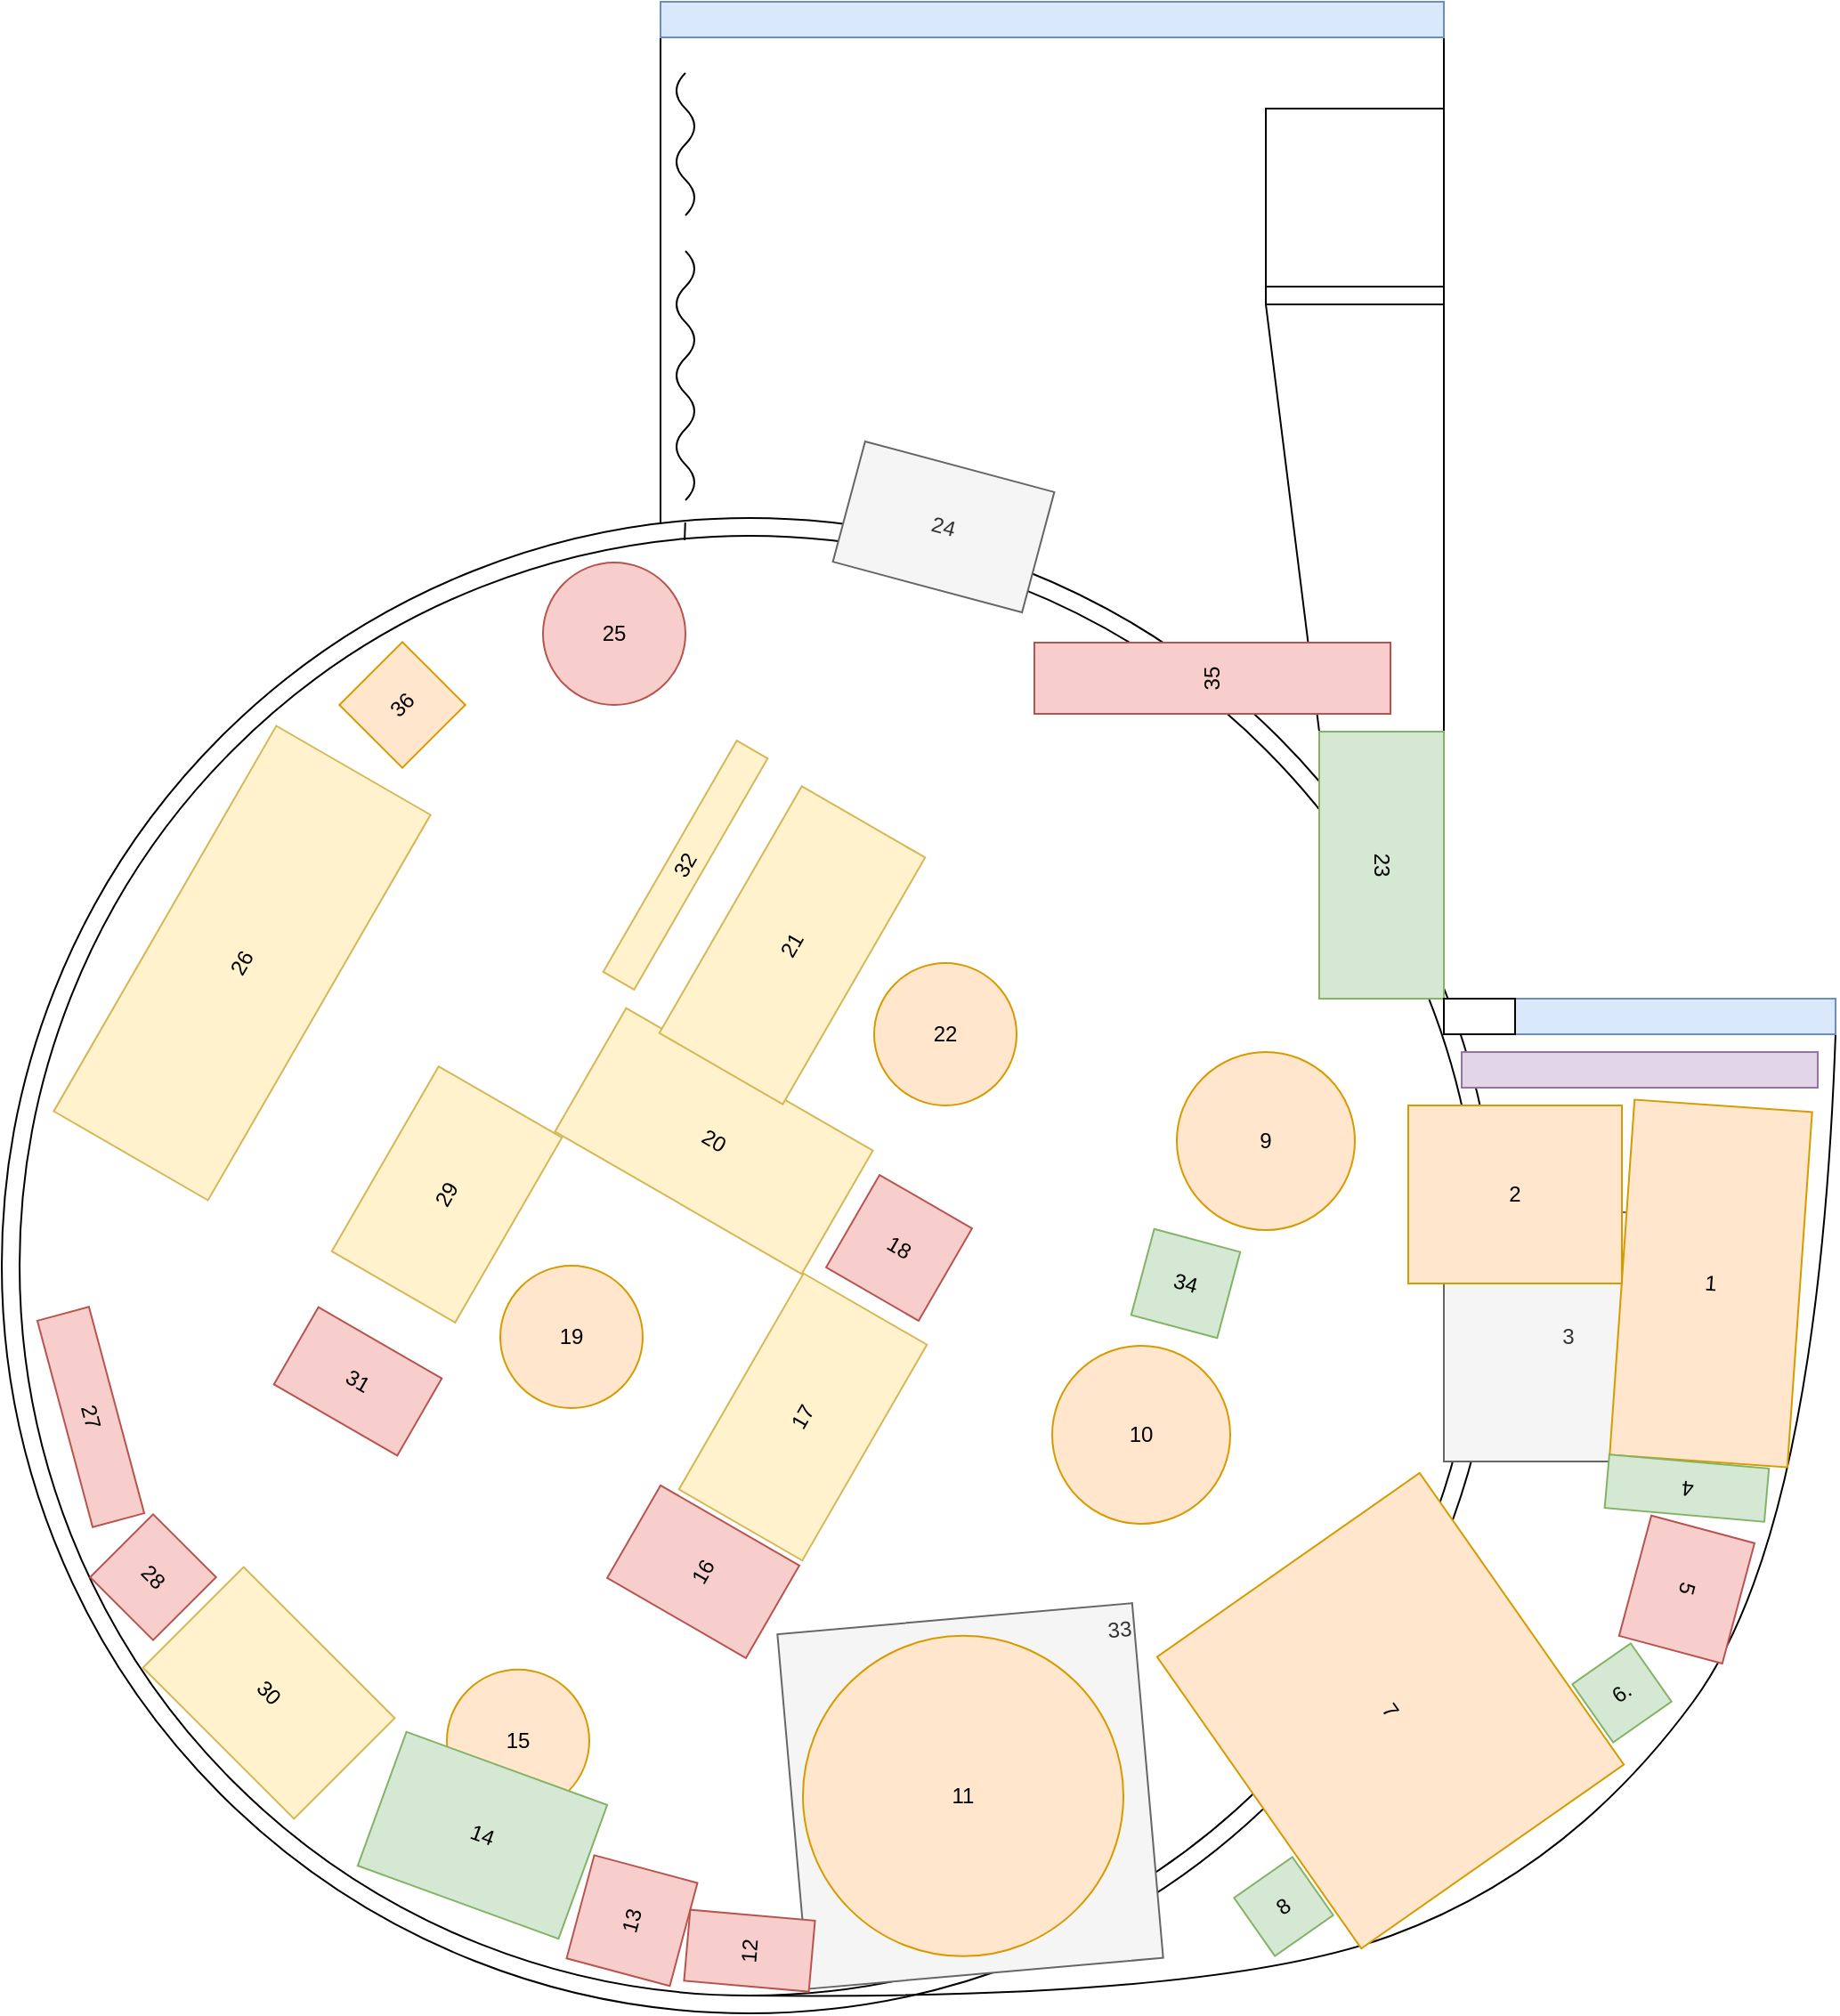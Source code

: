 <mxfile version="23.1.5" type="device">
  <diagram name="Page-1" id="QEGEIfdbJsdVj-Z1kgoe">
    <mxGraphModel dx="1514" dy="2267" grid="1" gridSize="10" guides="1" tooltips="1" connect="1" arrows="1" fold="1" page="1" pageScale="1" pageWidth="827" pageHeight="1169" math="0" shadow="0">
      <root>
        <mxCell id="0" />
        <mxCell id="1" parent="0" />
        <mxCell id="vG42X3gjWeg6bdhdIkWt-4" value="" style="rounded=0;whiteSpace=wrap;html=1;" parent="1" vertex="1">
          <mxGeometry x="400" y="-240" width="440" height="560" as="geometry" />
        </mxCell>
        <mxCell id="6J6sEnOnziqoshQyqQdG-2" value="" style="endArrow=none;html=1;rounded=0;exitX=0;exitY=1;exitDx=0;exitDy=0;entryX=0;entryY=1;entryDx=0;entryDy=0;" parent="1" source="HJ6NpnuFAOiJMe3mfY7o-8" target="6J6sEnOnziqoshQyqQdG-1" edge="1">
          <mxGeometry width="50" height="50" relative="1" as="geometry">
            <mxPoint x="692.5" y="-40" as="sourcePoint" />
            <mxPoint x="742.5" y="-90" as="targetPoint" />
          </mxGeometry>
        </mxCell>
        <mxCell id="HJ6NpnuFAOiJMe3mfY7o-32" value="" style="ellipse;whiteSpace=wrap;html=1;aspect=fixed;" parent="1" vertex="1">
          <mxGeometry x="30" y="30" width="840" height="840" as="geometry" />
        </mxCell>
        <mxCell id="7TM_OdGEtOvxObzj1Llh-1" value="" style="ellipse;whiteSpace=wrap;html=1;aspect=fixed;" parent="1" vertex="1">
          <mxGeometry x="40" y="40" width="820" height="820" as="geometry" />
        </mxCell>
        <mxCell id="b78YxiTidQIfgBdO-1Q7-6" value="15" style="ellipse;whiteSpace=wrap;html=1;aspect=fixed;fillColor=#ffe6cc;strokeColor=#d79b00;" parent="1" vertex="1">
          <mxGeometry x="280" y="676.9" width="80" height="80" as="geometry" />
        </mxCell>
        <mxCell id="b78YxiTidQIfgBdO-1Q7-2" value="33" style="rounded=0;whiteSpace=wrap;html=1;fillColor=#f5f5f5;strokeColor=#666666;fontColor=#333333;rotation=-5;align=right;verticalAlign=top;" parent="1" vertex="1">
          <mxGeometry x="474" y="647.93" width="200" height="200" as="geometry" />
        </mxCell>
        <mxCell id="7TM_OdGEtOvxObzj1Llh-2" value="" style="endArrow=none;html=1;rounded=0;" parent="1" edge="1">
          <mxGeometry width="50" height="50" relative="1" as="geometry">
            <mxPoint x="840" y="320" as="sourcePoint" />
            <mxPoint x="1060" y="320" as="targetPoint" />
          </mxGeometry>
        </mxCell>
        <mxCell id="7TM_OdGEtOvxObzj1Llh-5" value="" style="curved=1;endArrow=none;html=1;rounded=0;endFill=0;exitX=0.496;exitY=1;exitDx=0;exitDy=0;exitPerimeter=0;" parent="1" source="7TM_OdGEtOvxObzj1Llh-1" edge="1">
          <mxGeometry width="50" height="50" relative="1" as="geometry">
            <mxPoint x="880" y="740" as="sourcePoint" />
            <mxPoint x="1060" y="320" as="targetPoint" />
            <Array as="points">
              <mxPoint x="710" y="863" />
              <mxPoint x="910" y="790" />
              <mxPoint x="1050" y="600" />
            </Array>
          </mxGeometry>
        </mxCell>
        <mxCell id="7TM_OdGEtOvxObzj1Llh-6" value="20" style="rounded=0;whiteSpace=wrap;html=1;rotation=30;fillColor=#fff2cc;strokeColor=#d6b656;" parent="1" vertex="1">
          <mxGeometry x="350" y="340" width="160" height="80" as="geometry" />
        </mxCell>
        <mxCell id="HJ6NpnuFAOiJMe3mfY7o-2" value="" style="rounded=0;whiteSpace=wrap;html=1;fillColor=#dae8fc;strokeColor=#6c8ebf;" parent="1" vertex="1">
          <mxGeometry x="880" y="300" width="180" height="20" as="geometry" />
        </mxCell>
        <mxCell id="HJ6NpnuFAOiJMe3mfY7o-3" value="" style="rounded=0;whiteSpace=wrap;html=1;fillColor=#e1d5e7;strokeColor=#9673a6;" parent="1" vertex="1">
          <mxGeometry x="850" y="330" width="200" height="20" as="geometry" />
        </mxCell>
        <mxCell id="HJ6NpnuFAOiJMe3mfY7o-6" value="9" style="ellipse;whiteSpace=wrap;html=1;aspect=fixed;fillColor=#ffe6cc;strokeColor=#d79b00;" parent="1" vertex="1">
          <mxGeometry x="690" y="330" width="100" height="100" as="geometry" />
        </mxCell>
        <mxCell id="HJ6NpnuFAOiJMe3mfY7o-8" value="23" style="rounded=0;whiteSpace=wrap;html=1;rotation=90;fillColor=#d5e8d4;strokeColor=#82b366;" parent="1" vertex="1">
          <mxGeometry x="730" y="190" width="150" height="70" as="geometry" />
        </mxCell>
        <mxCell id="HJ6NpnuFAOiJMe3mfY7o-9" value="10" style="ellipse;whiteSpace=wrap;html=1;aspect=fixed;fillColor=#ffe6cc;strokeColor=#d79b00;" parent="1" vertex="1">
          <mxGeometry x="620" y="495" width="100" height="100" as="geometry" />
        </mxCell>
        <mxCell id="HJ6NpnuFAOiJMe3mfY7o-10" value="7" style="rounded=0;whiteSpace=wrap;html=1;rotation=55;fillColor=#ffe6cc;strokeColor=#d79b00;" parent="1" vertex="1">
          <mxGeometry x="710" y="610" width="200" height="180" as="geometry" />
        </mxCell>
        <mxCell id="HJ6NpnuFAOiJMe3mfY7o-12" value="6." style="rounded=0;whiteSpace=wrap;html=1;rotation=325;fillColor=#d5e8d4;strokeColor=#82b366;" parent="1" vertex="1">
          <mxGeometry x="920" y="670" width="40" height="40" as="geometry" />
        </mxCell>
        <mxCell id="HJ6NpnuFAOiJMe3mfY7o-13" value="8" style="rounded=0;whiteSpace=wrap;html=1;rotation=325;fillColor=#d5e8d4;strokeColor=#82b366;" parent="1" vertex="1">
          <mxGeometry x="730" y="790" width="40" height="40" as="geometry" />
        </mxCell>
        <mxCell id="HJ6NpnuFAOiJMe3mfY7o-14" value="5" style="rounded=0;whiteSpace=wrap;html=1;rotation=105;fillColor=#f8cecc;strokeColor=#b85450;" parent="1" vertex="1">
          <mxGeometry x="941.46" y="601.9" width="70" height="60" as="geometry" />
        </mxCell>
        <mxCell id="HJ6NpnuFAOiJMe3mfY7o-16" value="14" style="rounded=0;whiteSpace=wrap;html=1;rotation=20;fillColor=#d5e8d4;strokeColor=#82b366;" parent="1" vertex="1">
          <mxGeometry x="240" y="730" width="120" height="80" as="geometry" />
        </mxCell>
        <mxCell id="HJ6NpnuFAOiJMe3mfY7o-18" value="13" style="rounded=0;whiteSpace=wrap;html=1;rotation=-75;fillColor=#f8cecc;strokeColor=#b85450;" parent="1" vertex="1">
          <mxGeometry x="354" y="787.93" width="60" height="60" as="geometry" />
        </mxCell>
        <mxCell id="HJ6NpnuFAOiJMe3mfY7o-19" value="16" style="rounded=0;whiteSpace=wrap;html=1;rotation=-60;fillColor=#f8cecc;strokeColor=#b85450;" parent="1" vertex="1">
          <mxGeometry x="394" y="576.9" width="60" height="90" as="geometry" />
        </mxCell>
        <mxCell id="HJ6NpnuFAOiJMe3mfY7o-20" value="30" style="rounded=0;whiteSpace=wrap;html=1;rotation=45;fillColor=#fff2cc;strokeColor=#d6b656;" parent="1" vertex="1">
          <mxGeometry x="120" y="650" width="120" height="80" as="geometry" />
        </mxCell>
        <mxCell id="HJ6NpnuFAOiJMe3mfY7o-21" value="3" style="rounded=0;whiteSpace=wrap;html=1;fillColor=#f5f5f5;strokeColor=#666666;fontColor=#333333;" parent="1" vertex="1">
          <mxGeometry x="840" y="420" width="140" height="140" as="geometry" />
        </mxCell>
        <mxCell id="HJ6NpnuFAOiJMe3mfY7o-5" value="1" style="rounded=0;whiteSpace=wrap;html=1;rotation=4;fillColor=#ffe6cc;strokeColor=#d79b00;" parent="1" vertex="1">
          <mxGeometry x="940" y="360" width="100" height="200" as="geometry" />
        </mxCell>
        <mxCell id="HJ6NpnuFAOiJMe3mfY7o-1" value="2" style="rounded=0;whiteSpace=wrap;html=1;fillColor=#ffe6cc;strokeColor=#d79b00;" parent="1" vertex="1">
          <mxGeometry x="820" y="360" width="120" height="100" as="geometry" />
        </mxCell>
        <mxCell id="HJ6NpnuFAOiJMe3mfY7o-15" value="4" style="rounded=0;whiteSpace=wrap;html=1;rotation=-175;fillColor=#d5e8d4;strokeColor=#82b366;" parent="1" vertex="1">
          <mxGeometry x="931.46" y="560" width="90" height="30" as="geometry" />
        </mxCell>
        <mxCell id="HJ6NpnuFAOiJMe3mfY7o-22" value="26" style="rounded=0;whiteSpace=wrap;html=1;rotation=-60;fillColor=#fff2cc;strokeColor=#d6b656;" parent="1" vertex="1">
          <mxGeometry x="40" y="230" width="250" height="100" as="geometry" />
        </mxCell>
        <mxCell id="HJ6NpnuFAOiJMe3mfY7o-23" value="27" style="rounded=0;whiteSpace=wrap;html=1;rotation=75;fillColor=#f8cecc;strokeColor=#b85450;" parent="1" vertex="1">
          <mxGeometry x="20" y="520" width="120" height="30" as="geometry" />
        </mxCell>
        <mxCell id="HJ6NpnuFAOiJMe3mfY7o-24" value="28" style="rounded=0;whiteSpace=wrap;html=1;rotation=45;fillColor=#f8cecc;strokeColor=#b85450;" parent="1" vertex="1">
          <mxGeometry x="90" y="600" width="50" height="50" as="geometry" />
        </mxCell>
        <mxCell id="HJ6NpnuFAOiJMe3mfY7o-26" value="17" style="rounded=0;whiteSpace=wrap;html=1;rotation=300;fillColor=#fff2cc;strokeColor=#d6b656;" parent="1" vertex="1">
          <mxGeometry x="410" y="495" width="140" height="80" as="geometry" />
        </mxCell>
        <mxCell id="HJ6NpnuFAOiJMe3mfY7o-27" value="18" style="rounded=0;whiteSpace=wrap;html=1;rotation=30;fillColor=#f8cecc;strokeColor=#b85450;" parent="1" vertex="1">
          <mxGeometry x="504" y="410" width="60" height="60" as="geometry" />
        </mxCell>
        <mxCell id="HJ6NpnuFAOiJMe3mfY7o-28" value="21" style="rounded=0;whiteSpace=wrap;html=1;rotation=300;fillColor=#fff2cc;strokeColor=#d6b656;" parent="1" vertex="1">
          <mxGeometry x="394" y="230" width="160" height="80" as="geometry" />
        </mxCell>
        <mxCell id="HJ6NpnuFAOiJMe3mfY7o-29" value="19" style="ellipse;whiteSpace=wrap;html=1;aspect=fixed;fillColor=#ffe6cc;strokeColor=#d79b00;" parent="1" vertex="1">
          <mxGeometry x="310" y="450" width="80" height="80" as="geometry" />
        </mxCell>
        <mxCell id="HJ6NpnuFAOiJMe3mfY7o-30" value="22" style="ellipse;whiteSpace=wrap;html=1;aspect=fixed;fillColor=#ffe6cc;strokeColor=#d79b00;" parent="1" vertex="1">
          <mxGeometry x="520" y="280" width="80" height="80" as="geometry" />
        </mxCell>
        <mxCell id="HJ6NpnuFAOiJMe3mfY7o-33" value="" style="endArrow=none;html=1;rounded=0;entryX=0.457;entryY=0.003;entryDx=0;entryDy=0;entryPerimeter=0;" parent="1" target="HJ6NpnuFAOiJMe3mfY7o-32" edge="1">
          <mxGeometry width="50" height="50" relative="1" as="geometry">
            <mxPoint x="413.56" y="42.44" as="sourcePoint" />
            <mxPoint x="413" y="30.0" as="targetPoint" />
          </mxGeometry>
        </mxCell>
        <mxCell id="HJ6NpnuFAOiJMe3mfY7o-35" value="11" style="ellipse;whiteSpace=wrap;html=1;aspect=fixed;fillColor=#ffe6cc;strokeColor=#d79b00;" parent="1" vertex="1">
          <mxGeometry x="480" y="657.93" width="180" height="180" as="geometry" />
        </mxCell>
        <mxCell id="HJ6NpnuFAOiJMe3mfY7o-36" value="25" style="ellipse;whiteSpace=wrap;html=1;aspect=fixed;fillColor=#f8cecc;strokeColor=#b85450;" parent="1" vertex="1">
          <mxGeometry x="334" y="55" width="80" height="80" as="geometry" />
        </mxCell>
        <mxCell id="HJ6NpnuFAOiJMe3mfY7o-37" value="24" style="rounded=0;whiteSpace=wrap;html=1;fillColor=#f5f5f5;strokeColor=#666666;fontColor=#333333;rotation=15;" parent="1" vertex="1">
          <mxGeometry x="504" width="110" height="70" as="geometry" />
        </mxCell>
        <mxCell id="b78YxiTidQIfgBdO-1Q7-4" value="12" style="rounded=0;whiteSpace=wrap;html=1;rotation=-85;fillColor=#f8cecc;strokeColor=#b85450;" parent="1" vertex="1">
          <mxGeometry x="430" y="799.66" width="40" height="70.34" as="geometry" />
        </mxCell>
        <mxCell id="b78YxiTidQIfgBdO-1Q7-5" value="29" style="rounded=0;whiteSpace=wrap;html=1;rotation=-60;fillColor=#fff2cc;strokeColor=#d6b656;" parent="1" vertex="1">
          <mxGeometry x="220" y="370" width="120" height="80" as="geometry" />
        </mxCell>
        <mxCell id="dKPZ_JkRCLan2K27TfBz-1" value="31" style="rounded=0;whiteSpace=wrap;html=1;rotation=30;fillColor=#f8cecc;strokeColor=#b85450;" parent="1" vertex="1">
          <mxGeometry x="190" y="490" width="80" height="50" as="geometry" />
        </mxCell>
        <mxCell id="dKPZ_JkRCLan2K27TfBz-2" value="32" style="rounded=0;whiteSpace=wrap;html=1;rotation=-60;fillColor=#fff2cc;strokeColor=#d6b656;" parent="1" vertex="1">
          <mxGeometry x="339" y="215" width="150" height="20" as="geometry" />
        </mxCell>
        <mxCell id="vG42X3gjWeg6bdhdIkWt-1" value="34" style="rounded=0;whiteSpace=wrap;html=1;rotation=15;fillColor=#d5e8d4;strokeColor=#82b366;" parent="1" vertex="1">
          <mxGeometry x="670" y="435" width="50" height="50" as="geometry" />
        </mxCell>
        <mxCell id="vG42X3gjWeg6bdhdIkWt-5" value="35" style="rounded=0;whiteSpace=wrap;html=1;rotation=-90;fillColor=#f8cecc;strokeColor=#b85450;" parent="1" vertex="1">
          <mxGeometry x="690" y="20" width="40" height="200" as="geometry" />
        </mxCell>
        <mxCell id="6J6sEnOnziqoshQyqQdG-1" value="" style="rounded=0;whiteSpace=wrap;html=1;" parent="1" vertex="1">
          <mxGeometry x="740" y="-100" width="100" height="10" as="geometry" />
        </mxCell>
        <mxCell id="6J6sEnOnziqoshQyqQdG-3" value="" style="rounded=0;whiteSpace=wrap;html=1;" parent="1" vertex="1">
          <mxGeometry x="840" y="300" width="40" height="20" as="geometry" />
        </mxCell>
        <mxCell id="6J6sEnOnziqoshQyqQdG-5" value="" style="rounded=0;whiteSpace=wrap;html=1;" parent="1" vertex="1">
          <mxGeometry x="740" y="-200" width="100" height="100" as="geometry" />
        </mxCell>
        <mxCell id="6J6sEnOnziqoshQyqQdG-6" value="" style="rounded=0;whiteSpace=wrap;html=1;fillColor=#dae8fc;strokeColor=#6c8ebf;" parent="1" vertex="1">
          <mxGeometry x="400" y="-260" width="440" height="20" as="geometry" />
        </mxCell>
        <mxCell id="6J6sEnOnziqoshQyqQdG-7" value="" style="curved=1;endArrow=none;html=1;rounded=0;endFill=0;" parent="1" edge="1">
          <mxGeometry width="50" height="50" relative="1" as="geometry">
            <mxPoint x="414" y="20" as="sourcePoint" />
            <mxPoint x="414" y="-120" as="targetPoint" />
            <Array as="points">
              <mxPoint x="424" y="10" />
              <mxPoint x="404" y="-10" />
              <mxPoint x="424" y="-30" />
              <mxPoint x="404" y="-50" />
              <mxPoint x="424" y="-70" />
              <mxPoint x="404" y="-90" />
              <mxPoint x="424" y="-110" />
            </Array>
          </mxGeometry>
        </mxCell>
        <mxCell id="6J6sEnOnziqoshQyqQdG-9" value="" style="curved=1;endArrow=none;html=1;rounded=0;endFill=0;" parent="1" edge="1">
          <mxGeometry width="50" height="50" relative="1" as="geometry">
            <mxPoint x="414" y="-140" as="sourcePoint" />
            <mxPoint x="414" y="-220" as="targetPoint" />
            <Array as="points">
              <mxPoint x="424" y="-150" />
              <mxPoint x="404" y="-170" />
              <mxPoint x="424" y="-190" />
              <mxPoint x="404" y="-210" />
            </Array>
          </mxGeometry>
        </mxCell>
        <mxCell id="6J6sEnOnziqoshQyqQdG-10" value="36" style="rounded=0;whiteSpace=wrap;html=1;fillColor=#ffe6cc;strokeColor=#d79b00;rotation=-45;" parent="1" vertex="1">
          <mxGeometry x="230" y="110" width="50" height="50" as="geometry" />
        </mxCell>
      </root>
    </mxGraphModel>
  </diagram>
</mxfile>
